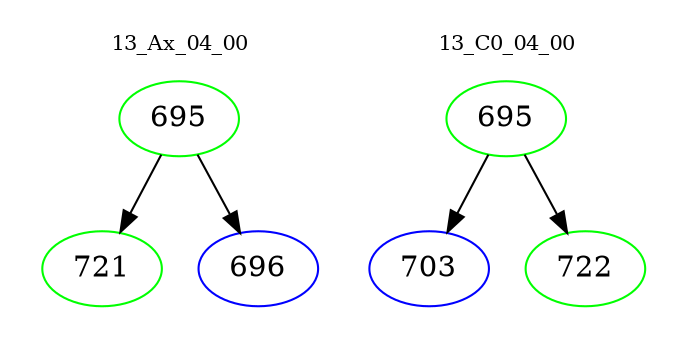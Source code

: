digraph{
subgraph cluster_0 {
color = white
label = "13_Ax_04_00";
fontsize=10;
T0_695 [label="695", color="green"]
T0_695 -> T0_721 [color="black"]
T0_721 [label="721", color="green"]
T0_695 -> T0_696 [color="black"]
T0_696 [label="696", color="blue"]
}
subgraph cluster_1 {
color = white
label = "13_C0_04_00";
fontsize=10;
T1_695 [label="695", color="green"]
T1_695 -> T1_703 [color="black"]
T1_703 [label="703", color="blue"]
T1_695 -> T1_722 [color="black"]
T1_722 [label="722", color="green"]
}
}
